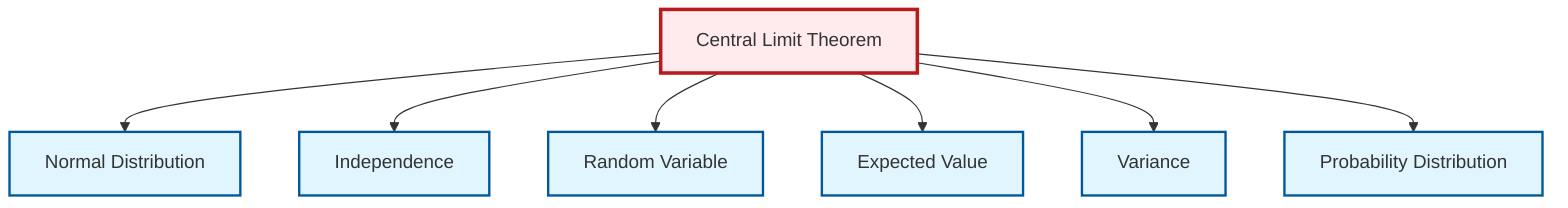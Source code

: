 graph TD
    classDef definition fill:#e1f5fe,stroke:#01579b,stroke-width:2px
    classDef theorem fill:#f3e5f5,stroke:#4a148c,stroke-width:2px
    classDef axiom fill:#fff3e0,stroke:#e65100,stroke-width:2px
    classDef example fill:#e8f5e9,stroke:#1b5e20,stroke-width:2px
    classDef current fill:#ffebee,stroke:#b71c1c,stroke-width:3px
    def-expectation["Expected Value"]:::definition
    def-independence["Independence"]:::definition
    def-random-variable["Random Variable"]:::definition
    def-normal-distribution["Normal Distribution"]:::definition
    thm-central-limit["Central Limit Theorem"]:::theorem
    def-variance["Variance"]:::definition
    def-probability-distribution["Probability Distribution"]:::definition
    thm-central-limit --> def-normal-distribution
    thm-central-limit --> def-independence
    thm-central-limit --> def-random-variable
    thm-central-limit --> def-expectation
    thm-central-limit --> def-variance
    thm-central-limit --> def-probability-distribution
    class thm-central-limit current